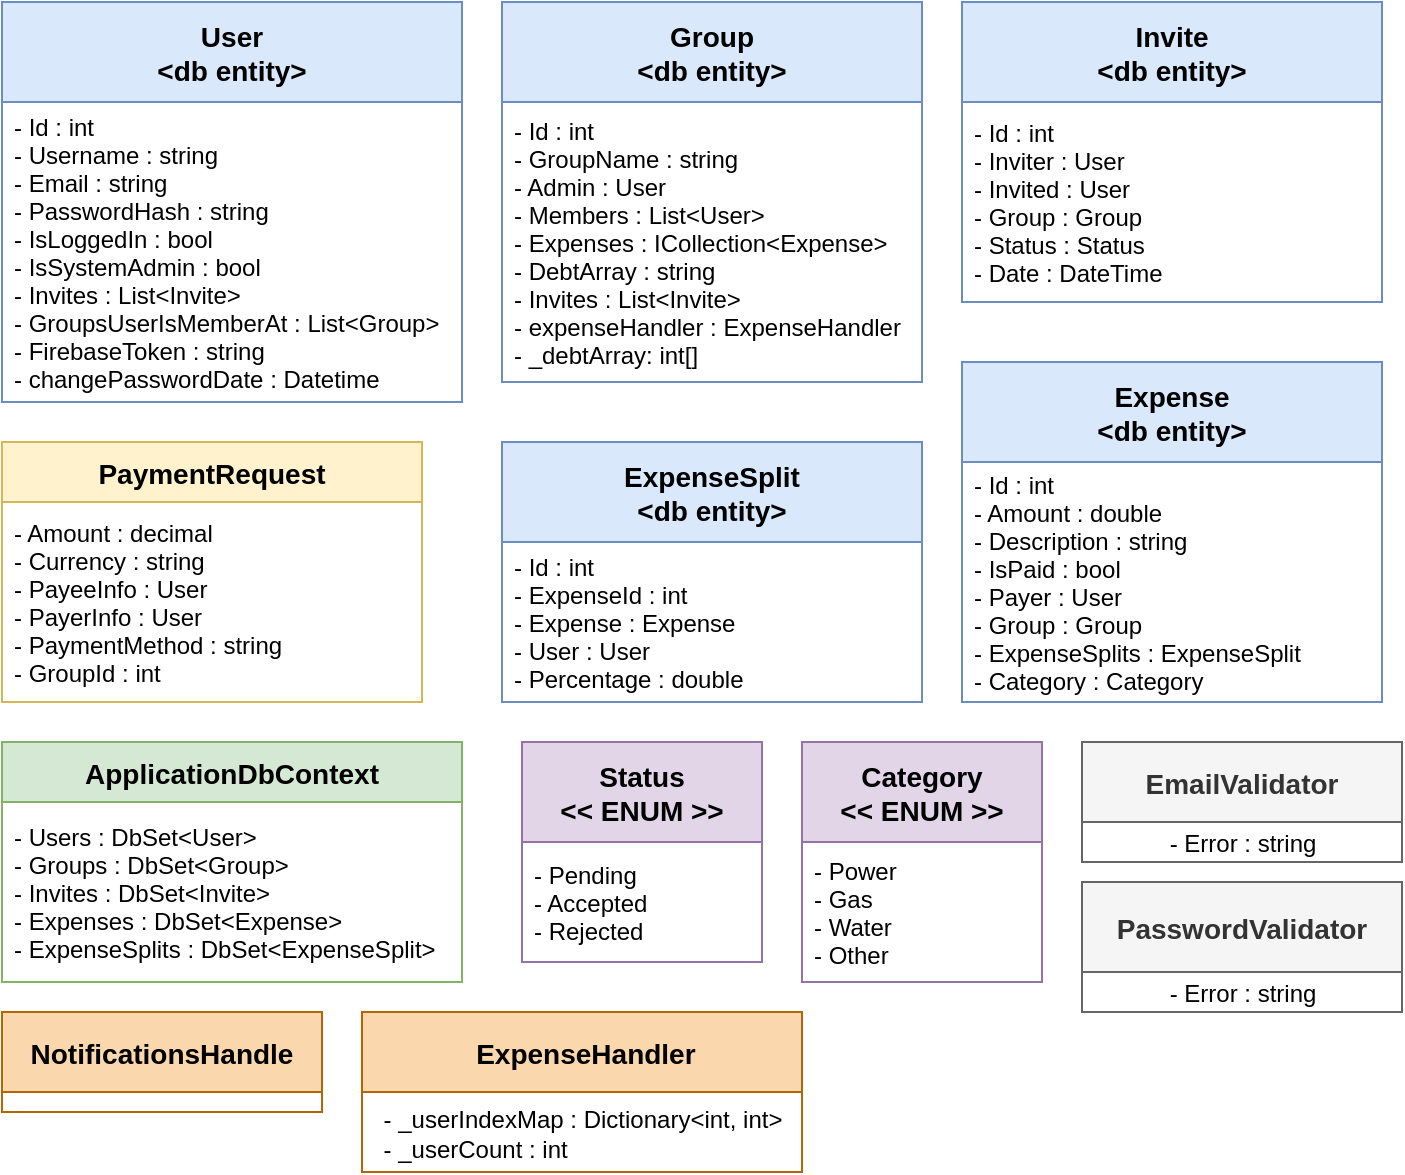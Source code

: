 <mxfile version="18.0.1" type="device"><diagram id="yKaXsd5mCQuFuJImLp-0" name="Page-1"><mxGraphModel dx="1102" dy="1025" grid="1" gridSize="10" guides="1" tooltips="1" connect="1" arrows="1" fold="1" page="1" pageScale="1" pageWidth="827" pageHeight="1169" math="0" shadow="0"><root><mxCell id="0"/><mxCell id="1" parent="0"/><mxCell id="Y6YP4naaNZ0JwO63pL_O-1" value="User&#10;&lt;db entity&gt;" style="swimlane;fontStyle=1;childLayout=stackLayout;horizontal=1;startSize=50;horizontalStack=0;resizeParent=1;resizeParentMax=0;resizeLast=0;collapsible=1;marginBottom=0;fontSize=14;fillColor=#dae8fc;strokeColor=#6c8ebf;" vertex="1" parent="1"><mxGeometry x="20" y="30" width="230" height="200" as="geometry"/></mxCell><mxCell id="Y6YP4naaNZ0JwO63pL_O-3" value="- Id : int&#10;- Username : string&#10;- Email : string&#10;- PasswordHash : string&#10;- IsLoggedIn : bool&#10;- IsSystemAdmin : bool&#10;- Invites : List&lt;Invite&gt;&#10;- GroupsUserIsMemberAt : List&lt;Group&gt;&#10;- FirebaseToken : string&#10;- changePasswordDate : Datetime" style="text;strokeColor=none;fillColor=none;align=left;verticalAlign=middle;spacingLeft=4;spacingRight=4;overflow=hidden;points=[[0,0.5],[1,0.5]];portConstraint=eastwest;rotatable=0;" vertex="1" parent="Y6YP4naaNZ0JwO63pL_O-1"><mxGeometry y="50" width="230" height="150" as="geometry"/></mxCell><mxCell id="Y6YP4naaNZ0JwO63pL_O-6" value="PaymentRequest" style="swimlane;fontStyle=1;childLayout=stackLayout;horizontal=1;startSize=30;horizontalStack=0;resizeParent=1;resizeParentMax=0;resizeLast=0;collapsible=1;marginBottom=0;fontSize=14;fillColor=#fff2cc;strokeColor=#d6b656;" vertex="1" parent="1"><mxGeometry x="20" y="250" width="210" height="130" as="geometry"/></mxCell><mxCell id="Y6YP4naaNZ0JwO63pL_O-7" value="- Amount : decimal&#10;- Currency : string&#10;- PayeeInfo : User&#10;- PayerInfo : User&#10;- PaymentMethod : string&#10;- GroupId : int" style="text;strokeColor=none;fillColor=none;align=left;verticalAlign=middle;spacingLeft=4;spacingRight=4;overflow=hidden;points=[[0,0.5],[1,0.5]];portConstraint=eastwest;rotatable=0;" vertex="1" parent="Y6YP4naaNZ0JwO63pL_O-6"><mxGeometry y="30" width="210" height="100" as="geometry"/></mxCell><mxCell id="Y6YP4naaNZ0JwO63pL_O-8" value="Invite&#10;&lt;db entity&gt;" style="swimlane;fontStyle=1;childLayout=stackLayout;horizontal=1;startSize=50;horizontalStack=0;resizeParent=1;resizeParentMax=0;resizeLast=0;collapsible=1;marginBottom=0;fontSize=14;fillColor=#dae8fc;strokeColor=#6c8ebf;" vertex="1" parent="1"><mxGeometry x="500" y="30" width="210" height="150" as="geometry"/></mxCell><mxCell id="Y6YP4naaNZ0JwO63pL_O-9" value="- Id : int&#10;- Inviter : User&#10;- Invited : User&#10;- Group : Group&#10;- Status : Status&#10;- Date : DateTime" style="text;strokeColor=none;fillColor=none;align=left;verticalAlign=middle;spacingLeft=4;spacingRight=4;overflow=hidden;points=[[0,0.5],[1,0.5]];portConstraint=eastwest;rotatable=0;" vertex="1" parent="Y6YP4naaNZ0JwO63pL_O-8"><mxGeometry y="50" width="210" height="100" as="geometry"/></mxCell><mxCell id="Y6YP4naaNZ0JwO63pL_O-10" value="Group&#10;&lt;db entity&gt;" style="swimlane;fontStyle=1;childLayout=stackLayout;horizontal=1;startSize=50;horizontalStack=0;resizeParent=1;resizeParentMax=0;resizeLast=0;collapsible=1;marginBottom=0;fontSize=14;fillColor=#dae8fc;strokeColor=#6c8ebf;" vertex="1" parent="1"><mxGeometry x="270" y="30" width="210" height="190" as="geometry"/></mxCell><mxCell id="Y6YP4naaNZ0JwO63pL_O-11" value="- Id : int&#10;- GroupName : string&#10;- Admin : User&#10;- Members : List&lt;User&gt;&#10;- Expenses : ICollection&lt;Expense&gt;&#10;- DebtArray : string&#10;- Invites : List&lt;Invite&gt;&#10;- expenseHandler : ExpenseHandler&#10;- _debtArray: int[]" style="text;strokeColor=none;fillColor=none;align=left;verticalAlign=middle;spacingLeft=4;spacingRight=4;overflow=hidden;points=[[0,0.5],[1,0.5]];portConstraint=eastwest;rotatable=0;" vertex="1" parent="Y6YP4naaNZ0JwO63pL_O-10"><mxGeometry y="50" width="210" height="140" as="geometry"/></mxCell><mxCell id="Y6YP4naaNZ0JwO63pL_O-12" value="ExpenseSplit&#10;&lt;db entity&gt;" style="swimlane;fontStyle=1;childLayout=stackLayout;horizontal=1;startSize=50;horizontalStack=0;resizeParent=1;resizeParentMax=0;resizeLast=0;collapsible=1;marginBottom=0;fontSize=14;fillColor=#dae8fc;strokeColor=#6c8ebf;" vertex="1" parent="1"><mxGeometry x="270" y="250" width="210" height="130" as="geometry"/></mxCell><mxCell id="Y6YP4naaNZ0JwO63pL_O-13" value="- Id : int&#10;- ExpenseId : int&#10;- Expense : Expense&#10;- User : User&#10;- Percentage : double" style="text;strokeColor=none;fillColor=none;align=left;verticalAlign=middle;spacingLeft=4;spacingRight=4;overflow=hidden;points=[[0,0.5],[1,0.5]];portConstraint=eastwest;rotatable=0;" vertex="1" parent="Y6YP4naaNZ0JwO63pL_O-12"><mxGeometry y="50" width="210" height="80" as="geometry"/></mxCell><mxCell id="Y6YP4naaNZ0JwO63pL_O-14" value="Expense&#10;&lt;db entity&gt;" style="swimlane;fontStyle=1;childLayout=stackLayout;horizontal=1;startSize=50;horizontalStack=0;resizeParent=1;resizeParentMax=0;resizeLast=0;collapsible=1;marginBottom=0;fontSize=14;fillColor=#dae8fc;strokeColor=#6c8ebf;" vertex="1" parent="1"><mxGeometry x="500" y="210" width="210" height="170" as="geometry"/></mxCell><mxCell id="Y6YP4naaNZ0JwO63pL_O-15" value="- Id : int&#10;- Amount : double&#10;- Description : string&#10;- IsPaid : bool&#10;- Payer : User&#10;- Group : Group&#10;- ExpenseSplits : ExpenseSplit&#10;- Category : Category" style="text;strokeColor=none;fillColor=none;align=left;verticalAlign=middle;spacingLeft=4;spacingRight=4;overflow=hidden;points=[[0,0.5],[1,0.5]];portConstraint=eastwest;rotatable=0;" vertex="1" parent="Y6YP4naaNZ0JwO63pL_O-14"><mxGeometry y="50" width="210" height="120" as="geometry"/></mxCell><mxCell id="Y6YP4naaNZ0JwO63pL_O-16" value="ApplicationDbContext" style="swimlane;fontStyle=1;childLayout=stackLayout;horizontal=1;startSize=30;horizontalStack=0;resizeParent=1;resizeParentMax=0;resizeLast=0;collapsible=1;marginBottom=0;fontSize=14;fillColor=#d5e8d4;strokeColor=#82b366;" vertex="1" parent="1"><mxGeometry x="20" y="400" width="230" height="120" as="geometry"/></mxCell><mxCell id="Y6YP4naaNZ0JwO63pL_O-17" value="- Users : DbSet&lt;User&gt;&#10;- Groups : DbSet&lt;Group&gt;&#10;- Invites : DbSet&lt;Invite&gt;&#10;- Expenses : DbSet&lt;Expense&gt;&#10;- ExpenseSplits : DbSet&lt;ExpenseSplit&gt;" style="text;strokeColor=none;fillColor=none;align=left;verticalAlign=middle;spacingLeft=4;spacingRight=4;overflow=hidden;points=[[0,0.5],[1,0.5]];portConstraint=eastwest;rotatable=0;" vertex="1" parent="Y6YP4naaNZ0JwO63pL_O-16"><mxGeometry y="30" width="230" height="90" as="geometry"/></mxCell><mxCell id="Y6YP4naaNZ0JwO63pL_O-18" value="Status&#10;&lt;&lt; ENUM &gt;&gt;" style="swimlane;fontStyle=1;childLayout=stackLayout;horizontal=1;startSize=50;horizontalStack=0;resizeParent=1;resizeParentMax=0;resizeLast=0;collapsible=1;marginBottom=0;fontSize=14;fillColor=#e1d5e7;strokeColor=#9673a6;" vertex="1" parent="1"><mxGeometry x="280" y="400" width="120" height="110" as="geometry"/></mxCell><mxCell id="Y6YP4naaNZ0JwO63pL_O-19" value="- Pending&#10;- Accepted&#10;- Rejected" style="text;strokeColor=none;fillColor=none;align=left;verticalAlign=middle;spacingLeft=4;spacingRight=4;overflow=hidden;points=[[0,0.5],[1,0.5]];portConstraint=eastwest;rotatable=0;" vertex="1" parent="Y6YP4naaNZ0JwO63pL_O-18"><mxGeometry y="50" width="120" height="60" as="geometry"/></mxCell><mxCell id="Y6YP4naaNZ0JwO63pL_O-20" value="Category&#10;&lt;&lt; ENUM &gt;&gt;" style="swimlane;fontStyle=1;childLayout=stackLayout;horizontal=1;startSize=50;horizontalStack=0;resizeParent=1;resizeParentMax=0;resizeLast=0;collapsible=1;marginBottom=0;fontSize=14;fillColor=#e1d5e7;strokeColor=#9673a6;" vertex="1" parent="1"><mxGeometry x="420" y="400" width="120" height="120" as="geometry"/></mxCell><mxCell id="Y6YP4naaNZ0JwO63pL_O-21" value="- Power&#10;- Gas&#10;- Water&#10;- Other" style="text;strokeColor=none;fillColor=none;align=left;verticalAlign=middle;spacingLeft=4;spacingRight=4;overflow=hidden;points=[[0,0.5],[1,0.5]];portConstraint=eastwest;rotatable=0;" vertex="1" parent="Y6YP4naaNZ0JwO63pL_O-20"><mxGeometry y="50" width="120" height="70" as="geometry"/></mxCell><mxCell id="Y6YP4naaNZ0JwO63pL_O-22" value="NotificationsHandle" style="swimlane;fontStyle=1;childLayout=stackLayout;horizontal=1;startSize=40;horizontalStack=0;resizeParent=1;resizeParentMax=0;resizeLast=0;collapsible=1;marginBottom=0;fontSize=14;fillColor=#fad7ac;strokeColor=#b46504;" vertex="1" parent="1"><mxGeometry x="20" y="535" width="160" height="50" as="geometry"><mxRectangle x="570" y="400" width="160" height="40" as="alternateBounds"/></mxGeometry></mxCell><mxCell id="Y6YP4naaNZ0JwO63pL_O-24" value="EmailValidator" style="swimlane;fontStyle=1;childLayout=stackLayout;horizontal=1;startSize=40;horizontalStack=0;resizeParent=1;resizeParentMax=0;resizeLast=0;collapsible=1;marginBottom=0;fontSize=14;fillColor=#f5f5f5;strokeColor=#666666;fontColor=#333333;" vertex="1" parent="1"><mxGeometry x="560" y="400" width="160" height="60" as="geometry"/></mxCell><mxCell id="Y6YP4naaNZ0JwO63pL_O-26" value="&lt;span style=&quot;font-size: 12px; text-align: left;&quot;&gt;- Error : string&lt;/span&gt;" style="text;html=1;align=center;verticalAlign=middle;resizable=0;points=[];autosize=1;strokeColor=none;fillColor=none;fontSize=14;" vertex="1" parent="Y6YP4naaNZ0JwO63pL_O-24"><mxGeometry y="40" width="160" height="20" as="geometry"/></mxCell><mxCell id="Y6YP4naaNZ0JwO63pL_O-25" value="PasswordValidator" style="swimlane;fontStyle=1;childLayout=stackLayout;horizontal=1;startSize=45;horizontalStack=0;resizeParent=1;resizeParentMax=0;resizeLast=0;collapsible=1;marginBottom=0;fontSize=14;fillColor=#f5f5f5;strokeColor=#666666;fontColor=#333333;" vertex="1" parent="1"><mxGeometry x="560" y="470" width="160" height="65" as="geometry"/></mxCell><mxCell id="Y6YP4naaNZ0JwO63pL_O-27" value="&lt;span style=&quot;font-size: 12px; text-align: left;&quot;&gt;- Error : string&lt;/span&gt;" style="text;html=1;align=center;verticalAlign=middle;resizable=0;points=[];autosize=1;strokeColor=none;fillColor=none;fontSize=14;" vertex="1" parent="Y6YP4naaNZ0JwO63pL_O-25"><mxGeometry y="45" width="160" height="20" as="geometry"/></mxCell><mxCell id="Y6YP4naaNZ0JwO63pL_O-28" value=" ExpenseHandler" style="swimlane;fontStyle=1;childLayout=stackLayout;horizontal=1;startSize=40;horizontalStack=0;resizeParent=1;resizeParentMax=0;resizeLast=0;collapsible=1;marginBottom=0;fontSize=14;fillColor=#fad7ac;strokeColor=#b46504;" vertex="1" parent="1"><mxGeometry x="200" y="535" width="220" height="80" as="geometry"><mxRectangle x="570" y="400" width="160" height="40" as="alternateBounds"/></mxGeometry></mxCell><mxCell id="Y6YP4naaNZ0JwO63pL_O-30" value="&lt;span style=&quot;text-align: left;&quot;&gt;&lt;span style=&quot;font-size: 12px;&quot;&gt;- _userIndexMap :&amp;nbsp;&lt;/span&gt;&lt;/span&gt;&lt;span style=&quot;font-size: 12px;&quot;&gt;Dictionary&amp;lt;int, int&amp;gt;&lt;br&gt;&lt;div style=&quot;text-align: left;&quot;&gt;&lt;span style=&quot;background-color: initial;&quot;&gt;-&amp;nbsp;&lt;/span&gt;&lt;span style=&quot;background-color: initial;&quot;&gt;_userCount : int&lt;/span&gt;&lt;/div&gt;&lt;/span&gt;" style="text;html=1;align=center;verticalAlign=middle;resizable=0;points=[];autosize=1;strokeColor=none;fillColor=none;fontSize=14;" vertex="1" parent="Y6YP4naaNZ0JwO63pL_O-28"><mxGeometry y="40" width="220" height="40" as="geometry"/></mxCell></root></mxGraphModel></diagram></mxfile>